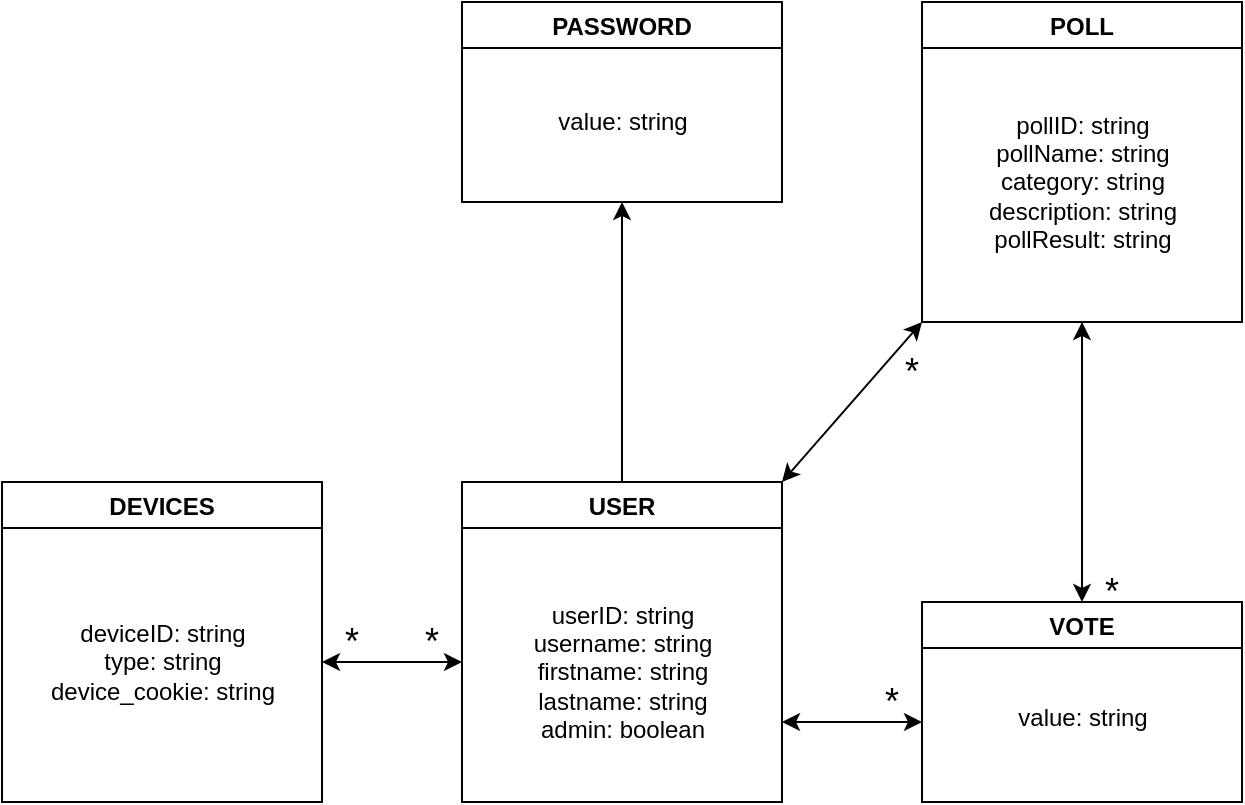 <mxfile version="20.3.1" type="device"><diagram id="3DqvE3WZ2hL0PcK7NJS7" name="Page-1"><mxGraphModel dx="1022" dy="428" grid="1" gridSize="10" guides="1" tooltips="1" connect="1" arrows="1" fold="1" page="1" pageScale="1" pageWidth="827" pageHeight="1169" math="0" shadow="0"><root><mxCell id="0"/><mxCell id="1" parent="0"/><mxCell id="i9x7m4cZ3sYLqyNfHoE3-2" value="USER" style="swimlane;" parent="1" vertex="1"><mxGeometry x="360" y="610" width="160" height="160" as="geometry"/></mxCell><mxCell id="i9x7m4cZ3sYLqyNfHoE3-5" value="userID: string&lt;br&gt;username: string&lt;br&gt;firstname: string&lt;br&gt;lastname: string&lt;br&gt;admin: boolean" style="text;html=1;align=center;verticalAlign=middle;resizable=0;points=[];autosize=1;strokeColor=none;fillColor=none;" parent="i9x7m4cZ3sYLqyNfHoE3-2" vertex="1"><mxGeometry x="25" y="50" width="110" height="90" as="geometry"/></mxCell><mxCell id="i9x7m4cZ3sYLqyNfHoE3-6" value="POLL" style="swimlane;" parent="1" vertex="1"><mxGeometry x="590" y="370" width="160" height="160" as="geometry"/></mxCell><mxCell id="i9x7m4cZ3sYLqyNfHoE3-7" value="pollID: string&lt;br&gt;pollName: string&lt;br&gt;category: string&lt;br&gt;description: string&lt;br&gt;pollResult: string" style="text;html=1;align=center;verticalAlign=middle;resizable=0;points=[];autosize=1;strokeColor=none;fillColor=none;" parent="i9x7m4cZ3sYLqyNfHoE3-6" vertex="1"><mxGeometry x="20" y="45" width="120" height="90" as="geometry"/></mxCell><mxCell id="i9x7m4cZ3sYLqyNfHoE3-8" value="VOTE" style="swimlane;" parent="1" vertex="1"><mxGeometry x="590" y="670" width="160" height="100" as="geometry"/></mxCell><mxCell id="i9x7m4cZ3sYLqyNfHoE3-9" value="&lt;br&gt;value: string" style="text;html=1;align=center;verticalAlign=middle;resizable=0;points=[];autosize=1;strokeColor=none;fillColor=none;" parent="i9x7m4cZ3sYLqyNfHoE3-8" vertex="1"><mxGeometry x="35" y="30" width="90" height="40" as="geometry"/></mxCell><mxCell id="ibwetgyjqIM-7qNNKDDq-4" value="&lt;font style=&quot;font-size: 18px;&quot;&gt;*&lt;/font&gt;" style="text;html=1;strokeColor=none;fillColor=none;align=center;verticalAlign=middle;whiteSpace=wrap;rounded=0;" parent="i9x7m4cZ3sYLqyNfHoE3-8" vertex="1"><mxGeometry x="70" y="-20" width="50" height="30" as="geometry"/></mxCell><mxCell id="i9x7m4cZ3sYLqyNfHoE3-18" value="" style="endArrow=classic;html=1;rounded=0;entryX=0.5;entryY=0;entryDx=0;entryDy=0;exitX=0.5;exitY=1;exitDx=0;exitDy=0;" parent="1" source="i9x7m4cZ3sYLqyNfHoE3-6" target="i9x7m4cZ3sYLqyNfHoE3-8" edge="1"><mxGeometry width="50" height="50" relative="1" as="geometry"><mxPoint x="580" y="610" as="sourcePoint"/><mxPoint x="630" y="560" as="targetPoint"/></mxGeometry></mxCell><mxCell id="i9x7m4cZ3sYLqyNfHoE3-26" value="" style="endArrow=classic;html=1;rounded=0;" parent="1" edge="1"><mxGeometry width="50" height="50" relative="1" as="geometry"><mxPoint x="670" y="630" as="sourcePoint"/><mxPoint x="670" y="530" as="targetPoint"/></mxGeometry></mxCell><mxCell id="DVJLygQkR1Y7jIwSYU8g-1" value="PASSWORD" style="swimlane;" parent="1" vertex="1"><mxGeometry x="360" y="370" width="160" height="100" as="geometry"/></mxCell><mxCell id="DVJLygQkR1Y7jIwSYU8g-2" value="value: string" style="text;html=1;align=center;verticalAlign=middle;resizable=0;points=[];autosize=1;strokeColor=none;fillColor=none;" parent="DVJLygQkR1Y7jIwSYU8g-1" vertex="1"><mxGeometry x="35" y="45" width="90" height="30" as="geometry"/></mxCell><mxCell id="DVJLygQkR1Y7jIwSYU8g-4" value="" style="endArrow=classic;html=1;rounded=0;exitX=0.5;exitY=0;exitDx=0;exitDy=0;entryX=0.5;entryY=1;entryDx=0;entryDy=0;" parent="1" source="i9x7m4cZ3sYLqyNfHoE3-2" target="DVJLygQkR1Y7jIwSYU8g-1" edge="1"><mxGeometry width="50" height="50" relative="1" as="geometry"><mxPoint x="570" y="620" as="sourcePoint"/><mxPoint x="620" y="570" as="targetPoint"/></mxGeometry></mxCell><mxCell id="ibwetgyjqIM-7qNNKDDq-1" value="" style="endArrow=classic;startArrow=classic;html=1;rounded=0;entryX=0;entryY=1;entryDx=0;entryDy=0;exitX=1;exitY=0;exitDx=0;exitDy=0;" parent="1" source="i9x7m4cZ3sYLqyNfHoE3-2" target="i9x7m4cZ3sYLqyNfHoE3-6" edge="1"><mxGeometry width="50" height="50" relative="1" as="geometry"><mxPoint x="470" y="720" as="sourcePoint"/><mxPoint x="520" y="670" as="targetPoint"/></mxGeometry></mxCell><mxCell id="ibwetgyjqIM-7qNNKDDq-5" value="&lt;font style=&quot;font-size: 18px;&quot;&gt;*&lt;/font&gt;" style="text;html=1;strokeColor=none;fillColor=none;align=center;verticalAlign=middle;whiteSpace=wrap;rounded=0;" parent="1" vertex="1"><mxGeometry x="560" y="540" width="50" height="30" as="geometry"/></mxCell><mxCell id="ibwetgyjqIM-7qNNKDDq-3" value="&lt;font style=&quot;font-size: 18px;&quot;&gt;*&lt;/font&gt;" style="text;html=1;strokeColor=none;fillColor=none;align=center;verticalAlign=middle;whiteSpace=wrap;rounded=0;" parent="1" vertex="1"><mxGeometry x="550" y="705" width="50" height="30" as="geometry"/></mxCell><mxCell id="FW-iPoUB4A0apoI3brXb-3" value="" style="endArrow=classic;startArrow=classic;html=1;rounded=0;" parent="1" edge="1"><mxGeometry width="50" height="50" relative="1" as="geometry"><mxPoint x="520" y="730" as="sourcePoint"/><mxPoint x="590" y="730" as="targetPoint"/></mxGeometry></mxCell><mxCell id="MVdZNGWqWXuyUa_NCtOg-1" value="DEVICES" style="swimlane;" vertex="1" parent="1"><mxGeometry x="130" y="610" width="160" height="160" as="geometry"/></mxCell><mxCell id="MVdZNGWqWXuyUa_NCtOg-2" value="deviceID: string&lt;br&gt;type: string&lt;br&gt;device_cookie: string" style="text;html=1;align=center;verticalAlign=middle;resizable=0;points=[];autosize=1;strokeColor=none;fillColor=none;" vertex="1" parent="MVdZNGWqWXuyUa_NCtOg-1"><mxGeometry x="10" y="60" width="140" height="60" as="geometry"/></mxCell><mxCell id="MVdZNGWqWXuyUa_NCtOg-3" value="" style="endArrow=classic;startArrow=classic;html=1;rounded=0;" edge="1" parent="1"><mxGeometry width="50" height="50" relative="1" as="geometry"><mxPoint x="290" y="700" as="sourcePoint"/><mxPoint x="360" y="700" as="targetPoint"/></mxGeometry></mxCell><mxCell id="MVdZNGWqWXuyUa_NCtOg-8" value="&lt;font style=&quot;font-size: 18px;&quot;&gt;*&lt;/font&gt;" style="text;html=1;strokeColor=none;fillColor=none;align=center;verticalAlign=middle;whiteSpace=wrap;rounded=0;" vertex="1" parent="1"><mxGeometry x="280" y="685" width="50" height="10" as="geometry"/></mxCell><mxCell id="MVdZNGWqWXuyUa_NCtOg-4" value="&lt;font style=&quot;font-size: 18px;&quot;&gt;*&lt;/font&gt;" style="text;html=1;strokeColor=none;fillColor=none;align=center;verticalAlign=middle;whiteSpace=wrap;rounded=0;" vertex="1" parent="1"><mxGeometry x="340" y="665" width="10" height="50" as="geometry"/></mxCell></root></mxGraphModel></diagram></mxfile>